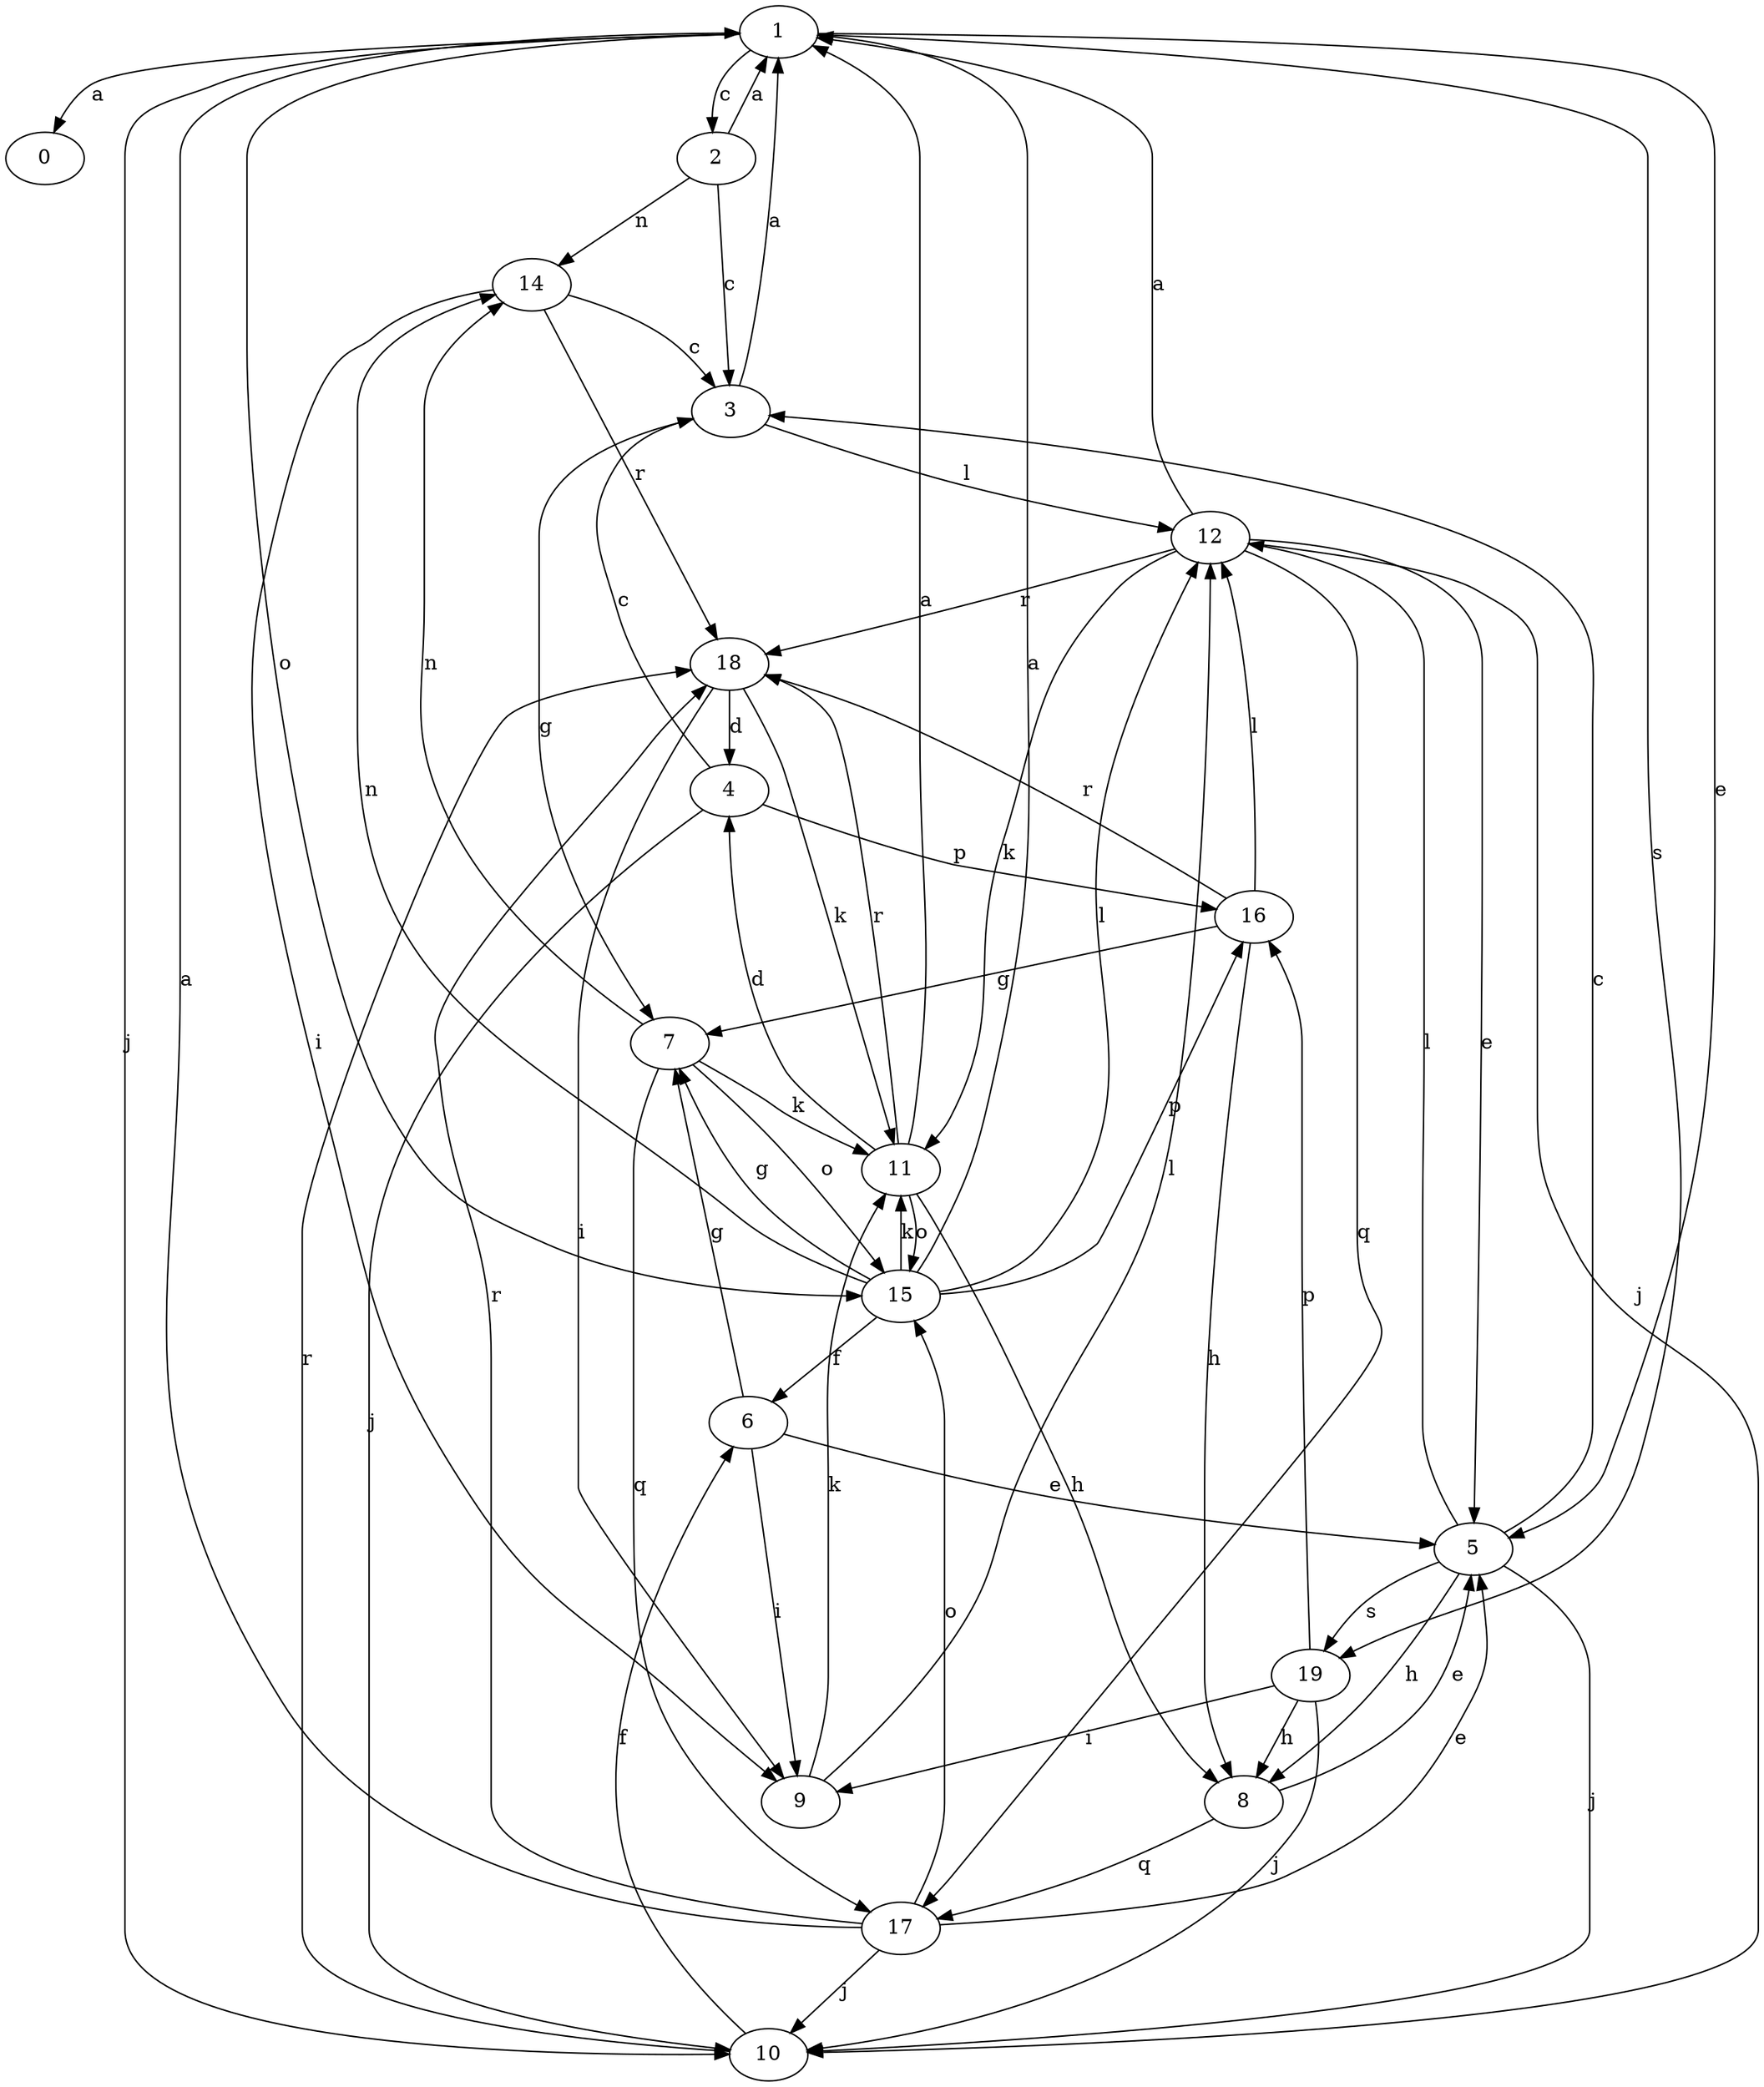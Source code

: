 strict digraph  {
0;
1;
2;
3;
4;
5;
6;
7;
8;
9;
10;
11;
12;
14;
15;
16;
17;
18;
19;
1 -> 0  [label=a];
1 -> 2  [label=c];
1 -> 5  [label=e];
1 -> 10  [label=j];
1 -> 15  [label=o];
1 -> 19  [label=s];
2 -> 1  [label=a];
2 -> 3  [label=c];
2 -> 14  [label=n];
3 -> 1  [label=a];
3 -> 7  [label=g];
3 -> 12  [label=l];
4 -> 3  [label=c];
4 -> 10  [label=j];
4 -> 16  [label=p];
5 -> 3  [label=c];
5 -> 8  [label=h];
5 -> 10  [label=j];
5 -> 12  [label=l];
5 -> 19  [label=s];
6 -> 5  [label=e];
6 -> 7  [label=g];
6 -> 9  [label=i];
7 -> 11  [label=k];
7 -> 14  [label=n];
7 -> 15  [label=o];
7 -> 17  [label=q];
8 -> 5  [label=e];
8 -> 17  [label=q];
9 -> 11  [label=k];
9 -> 12  [label=l];
10 -> 6  [label=f];
10 -> 18  [label=r];
11 -> 1  [label=a];
11 -> 4  [label=d];
11 -> 8  [label=h];
11 -> 15  [label=o];
11 -> 18  [label=r];
12 -> 1  [label=a];
12 -> 5  [label=e];
12 -> 10  [label=j];
12 -> 11  [label=k];
12 -> 17  [label=q];
12 -> 18  [label=r];
14 -> 3  [label=c];
14 -> 9  [label=i];
14 -> 18  [label=r];
15 -> 1  [label=a];
15 -> 6  [label=f];
15 -> 7  [label=g];
15 -> 11  [label=k];
15 -> 12  [label=l];
15 -> 14  [label=n];
15 -> 16  [label=p];
16 -> 7  [label=g];
16 -> 8  [label=h];
16 -> 12  [label=l];
16 -> 18  [label=r];
17 -> 1  [label=a];
17 -> 5  [label=e];
17 -> 10  [label=j];
17 -> 15  [label=o];
17 -> 18  [label=r];
18 -> 4  [label=d];
18 -> 9  [label=i];
18 -> 11  [label=k];
19 -> 8  [label=h];
19 -> 9  [label=i];
19 -> 10  [label=j];
19 -> 16  [label=p];
}
